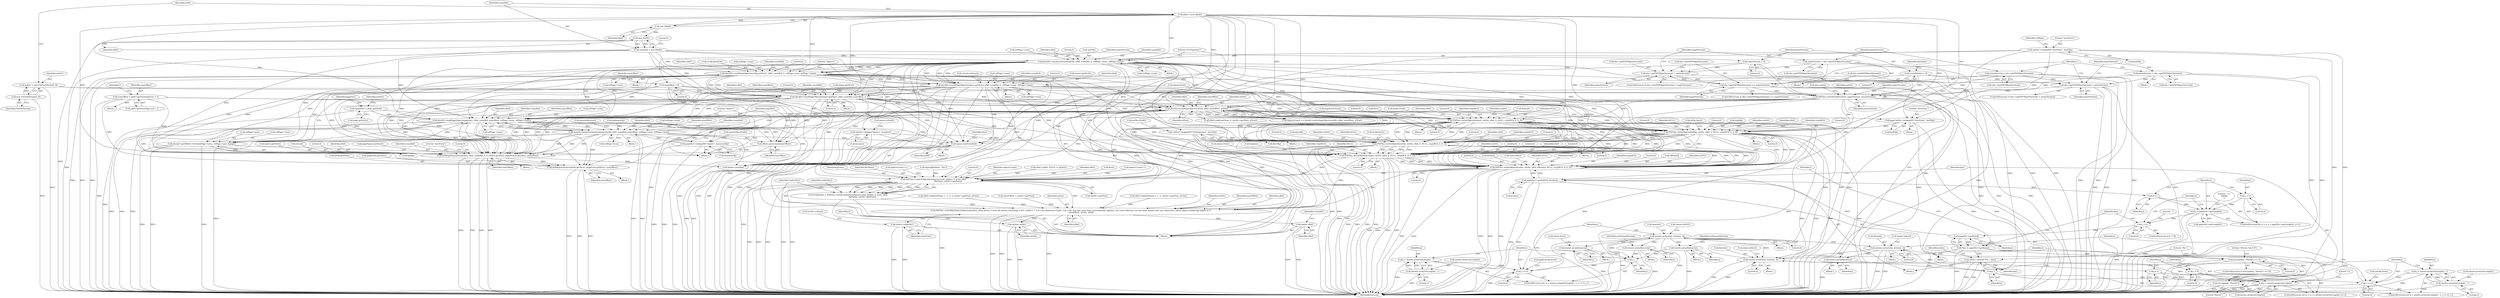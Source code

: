 digraph "0_poppler_5c9b08a875b07853be6c44e43ff5f7f059df666a@API" {
"1001027" [label="(Call,PDFDoc::writeObject(&value, outStr, yRef, offsets[i], NULL, cryptRC4, 0, 0, 0))"];
"1001006" [label="(Call,pageDict->getValNF(j, &value))"];
"1001003" [label="(Call,pageDict->getKey(j))"];
"1000995" [label="(Call,j > 0)"];
"1000988" [label="(Call,j < pageDict->getLength())"];
"1000991" [label="(Call,j++)"];
"1000985" [label="(Call,j = 0)"];
"1001027" [label="(Call,PDFDoc::writeObject(&value, outStr, yRef, offsets[i], NULL, cryptRC4, 0, 0, 0))"];
"1000780" [label="(Call,docs[i]->writePageObjects(outStr, yRef, numOffset, gTrue))"];
"1000316" [label="(Call,PDFDoc::writeHeader(outStr, majorVersion, minorVersion))"];
"1000299" [label="(Call,outStr = new FileOutStream(f, 0))"];
"1000301" [label="(Call,new FileOutStream(f, 0))"];
"1000124" [label="(Call,majorVersion = 0)"];
"1000234" [label="(Call,majorVersion = doc->getPDFMajorVersion())"];
"1000242" [label="(Call,doc->getPDFMajorVersion() == majorVersion)"];
"1000230" [label="(Call,doc->getPDFMajorVersion() > majorVersion)"];
"1000237" [label="(Call,minorVersion = doc->getPDFMinorVersion())"];
"1000247" [label="(Call,doc->getPDFMinorVersion() > minorVersion)"];
"1000251" [label="(Call,minorVersion = doc->getPDFMinorVersion())"];
"1000128" [label="(Call,minorVersion = 0)"];
"1000675" [label="(Call,docs[i]->markPageObjects(pageDict, yRef, countRef, numOffset, refPage->num, refPage->num))"];
"1000649" [label="(Call,*pageDict = page.getDict())"];
"1000303" [label="(Call,yRef = new XRef())"];
"1000305" [label="(Call,new XRef())"];
"1000354" [label="(Call,docs[0]->markAcroForm(&afObj, yRef, countRef, 0, refPage->num, refPage->num))"];
"1000341" [label="(Call,catDict->lookupNF(\"AcroForm\", &afObj))"];
"1000307" [label="(Call,countRef = new XRef())"];
"1000309" [label="(Call,new XRef())"];
"1000376" [label="(Call,docs[0]->markPageObjects(ocObj.getDict(), yRef, countRef, 0, refPage->num, refPage->num))"];
"1000695" [label="(Call,docs[i]->markAnnotations(&annotsObj, yRef, countRef, numOffset, refPage->num, refPage->num))"];
"1000687" [label="(Call,pageDict->lookupNF(\"Annots\", &annotsObj))"];
"1000397" [label="(Call,docs[0]->markPageObjects(names.getDict(), yRef, countRef, 0, refPage->num, refPage->num))"];
"1000594" [label="(Call,docs[0]->markPageObjects(intent.getDict(), yRef, countRef, numOffset, 0, 0))"];
"1000110" [label="(Call,numOffset = 0)"];
"1000735" [label="(Call,doMergeNameDict(docs[i], yRef, countRef, 0, 0, names.getDict(), pageNames.getDict(), numOffset))"];
"1000733" [label="(Call,names.initDict(yRef))"];
"1000785" [label="(Call,numOffset = yRef->getNumObjects() + 1)"];
"1000673" [label="(Call,offsets.push_back(numOffset))"];
"1000639" [label="(Call,docs[i]->getXRef()->fetch(refPage->num, refPage->gen, &page))"];
"1000771" [label="(Call,doMergeFormDict(afObj.getDict(), pageForm.getDict(), numOffset))"];
"1000857" [label="(Call,PDFDoc::writeObject(&afObj, outStr, yRef, 0, NULL, cryptRC4, 0, 0, 0))"];
"1000763" [label="(Call,pageCatDict->lookupNF(\"AcroForm\", &afObj))"];
"1000836" [label="(Call,PDFDoc::writeObject(&intent, outStr, yRef, 0, NULL, cryptRC4, 0, 0, 0))"];
"1000828" [label="(Call,intents.arrayGet(j, &intent, 0))"];
"1000821" [label="(Call,j < intents.arrayGetLength())"];
"1000818" [label="(Call,j = 0)"];
"1000824" [label="(Call,j++)"];
"1000586" [label="(Call,intents.arrayGet(j, &intent, 0))"];
"1000579" [label="(Call,j >= 0)"];
"1000574" [label="(Call,j = intents.arrayGetLength() - 1)"];
"1000576" [label="(Call,intents.arrayGetLength() - 1)"];
"1000582" [label="(Call,j--)"];
"1000603" [label="(Call,intents.arrayRemove(j))"];
"1000460" [label="(Call,intents.arrayGet(j, &intent, 0))"];
"1000453" [label="(Call,j >= 0)"];
"1000456" [label="(Call,j--)"];
"1000542" [label="(Call,intents.arrayRemove(j))"];
"1000531" [label="(Call,intents.arrayRemove(j))"];
"1000552" [label="(Call,intents.arrayRemove(j))"];
"1000448" [label="(Call,j = intents.arrayGetLength() - 1)"];
"1000450" [label="(Call,intents.arrayGetLength() - 1)"];
"1000877" [label="(Call,PDFDoc::writeObject(&ocObj, outStr, yRef, 0, NULL, cryptRC4, 0, 0, 0))"];
"1000366" [label="(Call,catDict->lookupNF(\"OCProperties\", &ocObj))"];
"1000897" [label="(Call,PDFDoc::writeObject(&names, outStr, yRef, 0, NULL, cryptRC4, 0, 0, 0))"];
"1000387" [label="(Call,catDict->lookup(\"Names\", &names))"];
"1001001" [label="(Call,*key = pageDict->getKey(j))"];
"1001011" [label="(Call,strcmp(key, \"Parent\") == 0)"];
"1001012" [label="(Call,strcmp(key, \"Parent\"))"];
"1001024" [label="(Call,outStr->printf(\"/%s \", key))"];
"1001063" [label="(Call,PDFDoc::createTrailerDict(objectsCount, gFalse, 0, &ref, yRef,\n                                                fileName, outStr->getPos()))"];
"1001061" [label="(Call,*trailerDict = PDFDoc::createTrailerDict(objectsCount, gFalse, 0, &ref, yRef,\n                                                fileName, outStr->getPos()))"];
"1001072" [label="(Call,PDFDoc::writeXRefTableTrailer(trailerDict, yRef, gTrue, // write all entries according to ISO 32000-1, 7.5.4 Cross-Reference Table: \"For a file that has never been incrementally updated, the cross-reference section shall contain only one subsection, whose object numbering begins at 0.\"\n                                uxrefOffset, outStr, yRef))"];
"1001079" [label="(Call,delete trailerDict)"];
"1001082" [label="(Call,delete outStr)"];
"1001086" [label="(Call,delete yRef)"];
"1000249" [label="(Identifier,minorVersion)"];
"1000360" [label="(Call,refPage->num)"];
"1000460" [label="(Call,intents.arrayGet(j, &intent, 0))"];
"1000743" [label="(Call,names.getDict())"];
"1000598" [label="(Identifier,numOffset)"];
"1000861" [label="(Identifier,yRef)"];
"1001026" [label="(Identifier,key)"];
"1000994" [label="(ControlStructure,if (j > 0))"];
"1001066" [label="(Literal,0)"];
"1000410" [label="(Call,intents.isArray())"];
"1000736" [label="(Call,docs[i])"];
"1000343" [label="(Call,&afObj)"];
"1000581" [label="(Literal,0)"];
"1001064" [label="(Identifier,objectsCount)"];
"1000989" [label="(Identifier,j)"];
"1000453" [label="(Call,j >= 0)"];
"1000741" [label="(Literal,0)"];
"1001003" [label="(Call,pageDict->getKey(j))"];
"1000130" [label="(Literal,0)"];
"1001089" [label="(Identifier,countRef)"];
"1000326" [label="(Call,docs.size())"];
"1000864" [label="(Identifier,cryptRC4)"];
"1001018" [label="(Literal,\"/Parent %d 0 R\")"];
"1001080" [label="(Identifier,trailerDict)"];
"1000780" [label="(Call,docs[i]->writePageObjects(outStr, yRef, numOffset, gTrue))"];
"1000844" [label="(Literal,0)"];
"1000828" [label="(Call,intents.arrayGet(j, &intent, 0))"];
"1000675" [label="(Call,docs[i]->markPageObjects(pageDict, yRef, countRef, numOffset, refPage->num, refPage->num))"];
"1000312" [label="(Literal,0)"];
"1000778" [label="(Call,objectsCount += docs[i]->writePageObjects(outStr, yRef, numOffset, gTrue))"];
"1000639" [label="(Call,docs[i]->getXRef()->fetch(refPage->num, refPage->gen, &page))"];
"1001038" [label="(Literal,0)"];
"1000252" [label="(Identifier,minorVersion)"];
"1000677" [label="(Identifier,yRef)"];
"1000877" [label="(Call,PDFDoc::writeObject(&ocObj, outStr, yRef, 0, NULL, cryptRC4, 0, 0, 0))"];
"1000377" [label="(Call,ocObj.getDict())"];
"1000887" [label="(Literal,0)"];
"1001063" [label="(Call,PDFDoc::createTrailerDict(objectsCount, gFalse, 0, &ref, yRef,\n                                                fileName, outStr->getPos()))"];
"1000908" [label="(Call,names.free())"];
"1000241" [label="(ControlStructure,if (doc->getPDFMajorVersion() == majorVersion))"];
"1000564" [label="(Call,pagecatObj.free())"];
"1000822" [label="(Identifier,j)"];
"1001082" [label="(Call,delete outStr)"];
"1000543" [label="(Identifier,j)"];
"1000342" [label="(Literal,\"AcroForm\")"];
"1000319" [label="(Identifier,minorVersion)"];
"1000124" [label="(Call,majorVersion = 0)"];
"1000381" [label="(Call,refPage->num)"];
"1000357" [label="(Identifier,yRef)"];
"1000618" [label="(Block,)"];
"1000857" [label="(Call,PDFDoc::writeObject(&afObj, outStr, yRef, 0, NULL, cryptRC4, 0, 0, 0))"];
"1000128" [label="(Call,minorVersion = 0)"];
"1000452" [label="(Literal,1)"];
"1000913" [label="(Call,yRef->add(rootNum + 1, 0, outStr->getPos(), gTrue))"];
"1000847" [label="(Call,intent.free())"];
"1001011" [label="(Call,strcmp(key, \"Parent\") == 0)"];
"1000534" [label="(Identifier,errSyntaxWarning)"];
"1001029" [label="(Identifier,value)"];
"1000733" [label="(Call,names.initDict(yRef))"];
"1000317" [label="(Identifier,outStr)"];
"1000643" [label="(Call,refPage->gen)"];
"1000987" [label="(Literal,0)"];
"1001028" [label="(Call,&value)"];
"1000823" [label="(Call,intents.arrayGetLength())"];
"1000883" [label="(Identifier,NULL)"];
"1000243" [label="(Call,doc->getPDFMajorVersion())"];
"1001120" [label="(MethodReturn,int)"];
"1000125" [label="(Identifier,majorVersion)"];
"1000600" [label="(Literal,0)"];
"1000396" [label="(Block,)"];
"1000836" [label="(Call,PDFDoc::writeObject(&intent, outStr, yRef, 0, NULL, cryptRC4, 0, 0, 0))"];
"1000375" [label="(Block,)"];
"1000307" [label="(Call,countRef = new XRef())"];
"1000774" [label="(Identifier,numOffset)"];
"1001040" [label="(Call,value.free())"];
"1000678" [label="(Identifier,countRef)"];
"1000310" [label="(Identifier,XRef)"];
"1000448" [label="(Call,j = intents.arrayGetLength() - 1)"];
"1000582" [label="(Call,j--)"];
"1000888" [label="(Call,ocObj.free())"];
"1000676" [label="(Identifier,pageDict)"];
"1001088" [label="(Call,delete countRef)"];
"1000784" [label="(Identifier,gTrue)"];
"1000311" [label="(Call,yRef->add(0, 65535, 0, gFalse))"];
"1000898" [label="(Call,&names)"];
"1000577" [label="(Call,intents.arrayGetLength())"];
"1001039" [label="(Literal,0)"];
"1000727" [label="(Block,)"];
"1000991" [label="(Call,j++)"];
"1000673" [label="(Call,offsets.push_back(numOffset))"];
"1001085" [label="(Identifier,f)"];
"1001077" [label="(Identifier,outStr)"];
"1000599" [label="(Literal,0)"];
"1000782" [label="(Identifier,yRef)"];
"1000825" [label="(Identifier,j)"];
"1000882" [label="(Literal,0)"];
"1000458" [label="(Block,)"];
"1000734" [label="(Identifier,yRef)"];
"1000739" [label="(Identifier,yRef)"];
"1000654" [label="(Identifier,resDict)"];
"1000554" [label="(Call,intent.free())"];
"1001069" [label="(Identifier,yRef)"];
"1001078" [label="(Identifier,yRef)"];
"1000455" [label="(Literal,0)"];
"1000832" [label="(Literal,0)"];
"1000579" [label="(Call,j >= 0)"];
"1001086" [label="(Call,delete yRef)"];
"1000826" [label="(Block,)"];
"1001042" [label="(Literal,\" >>\nendobj\n\")"];
"1000580" [label="(Identifier,j)"];
"1000359" [label="(Literal,0)"];
"1000795" [label="(Call,yRef->add(rootNum, 0, outStr->getPos(), gTrue))"];
"1000904" [label="(Identifier,cryptRC4)"];
"1000402" [label="(Call,refPage->num)"];
"1000363" [label="(Call,refPage->num)"];
"1000874" [label="(Block,)"];
"1000461" [label="(Identifier,j)"];
"1000584" [label="(Block,)"];
"1000532" [label="(Identifier,j)"];
"1000302" [label="(Identifier,FileOutStream)"];
"1000232" [label="(Identifier,majorVersion)"];
"1000999" [label="(Literal,\" \")"];
"1001083" [label="(Identifier,outStr)"];
"1000354" [label="(Call,docs[0]->markAcroForm(&afObj, yRef, countRef, 0, refPage->num, refPage->num))"];
"1001079" [label="(Call,delete trailerDict)"];
"1000763" [label="(Call,pageCatDict->lookupNF(\"AcroForm\", &afObj))"];
"1000247" [label="(Call,doc->getPDFMinorVersion() > minorVersion)"];
"1000881" [label="(Identifier,yRef)"];
"1000737" [label="(Identifier,docs)"];
"1000997" [label="(Literal,0)"];
"1001087" [label="(Identifier,yRef)"];
"1000862" [label="(Literal,0)"];
"1001012" [label="(Call,strcmp(key, \"Parent\"))"];
"1000903" [label="(Identifier,NULL)"];
"1000606" [label="(Call,catObj.free())"];
"1000765" [label="(Call,&afObj)"];
"1000552" [label="(Call,intents.arrayRemove(j))"];
"1000707" [label="(Call,annotsObj.free())"];
"1000397" [label="(Call,docs[0]->markPageObjects(names.getDict(), yRef, countRef, 0, refPage->num, refPage->num))"];
"1000695" [label="(Call,docs[i]->markAnnotations(&annotsObj, yRef, countRef, numOffset, refPage->num, refPage->num))"];
"1000239" [label="(Call,doc->getPDFMinorVersion())"];
"1000129" [label="(Identifier,minorVersion)"];
"1000300" [label="(Identifier,outStr)"];
"1000586" [label="(Call,intents.arrayGet(j, &intent, 0))"];
"1000783" [label="(Identifier,numOffset)"];
"1000233" [label="(Block,)"];
"1001073" [label="(Identifier,trailerDict)"];
"1000787" [label="(Call,yRef->getNumObjects() + 1)"];
"1000304" [label="(Identifier,yRef)"];
"1000248" [label="(Call,doc->getPDFMinorVersion())"];
"1000250" [label="(Block,)"];
"1000553" [label="(Identifier,j)"];
"1001035" [label="(Identifier,NULL)"];
"1000649" [label="(Call,*pageDict = page.getDict())"];
"1000126" [label="(Literal,0)"];
"1000587" [label="(Identifier,j)"];
"1001076" [label="(Identifier,uxrefOffset)"];
"1001067" [label="(Call,&ref)"];
"1000454" [label="(Identifier,j)"];
"1000866" [label="(Literal,0)"];
"1000328" [label="(Block,)"];
"1001027" [label="(Call,PDFDoc::writeObject(&value, outStr, yRef, offsets[i], NULL, cryptRC4, 0, 0, 0))"];
"1000829" [label="(Identifier,j)"];
"1000545" [label="(Identifier,errSyntaxWarning)"];
"1000696" [label="(Call,&annotsObj)"];
"1000583" [label="(Identifier,j)"];
"1000578" [label="(Literal,1)"];
"1000863" [label="(Identifier,NULL)"];
"1000785" [label="(Call,numOffset = yRef->getNumObjects() + 1)"];
"1000679" [label="(Identifier,numOffset)"];
"1000309" [label="(Call,new XRef())"];
"1000868" [label="(Call,afObj.free())"];
"1000242" [label="(Call,doc->getPDFMajorVersion() == majorVersion)"];
"1000617" [label="(Identifier,i)"];
"1000604" [label="(Identifier,j)"];
"1000884" [label="(Identifier,cryptRC4)"];
"1000984" [label="(ControlStructure,for (j = 0; j < pageDict->getLength(); j++))"];
"1000318" [label="(Identifier,majorVersion)"];
"1000594" [label="(Call,docs[0]->markPageObjects(intent.getDict(), yRef, countRef, numOffset, 0, 0))"];
"1000456" [label="(Call,j--)"];
"1000821" [label="(Call,j < intents.arrayGetLength())"];
"1000835" [label="(Block,)"];
"1000373" [label="(Call,ocObj.isNull())"];
"1001074" [label="(Identifier,yRef)"];
"1000694" [label="(Block,)"];
"1000112" [label="(Literal,0)"];
"1000341" [label="(Call,catDict->lookupNF(\"AcroForm\", &afObj))"];
"1000574" [label="(Call,j = intents.arrayGetLength() - 1)"];
"1000820" [label="(Literal,0)"];
"1000251" [label="(Call,minorVersion = doc->getPDFMinorVersion())"];
"1000133" [label="(Identifier,fileName)"];
"1000986" [label="(Identifier,j)"];
"1000602" [label="(Block,)"];
"1001014" [label="(Literal,\"Parent\")"];
"1000462" [label="(Call,&intent)"];
"1000773" [label="(Call,pageForm.getDict())"];
"1000830" [label="(Call,&intent)"];
"1001072" [label="(Call,PDFDoc::writeXRefTableTrailer(trailerDict, yRef, gTrue, // write all entries according to ISO 32000-1, 7.5.4 Cross-Reference Table: \"For a file that has never been incrementally updated, the cross-reference section shall contain only one subsection, whose object numbering begins at 0.\"\n                                uxrefOffset, outStr, yRef))"];
"1000680" [label="(Call,refPage->num)"];
"1000355" [label="(Call,&afObj)"];
"1000592" [label="(Call,intent.isDict())"];
"1000597" [label="(Identifier,countRef)"];
"1000840" [label="(Identifier,yRef)"];
"1000775" [label="(Call,pageForm.free())"];
"1000451" [label="(Call,intents.arrayGetLength())"];
"1001043" [label="(Call,objectsCount++)"];
"1000457" [label="(Identifier,j)"];
"1000894" [label="(Block,)"];
"1001065" [label="(Identifier,gFalse)"];
"1001081" [label="(Call,outStr->close())"];
"1000865" [label="(Literal,0)"];
"1000110" [label="(Call,numOffset = 0)"];
"1000992" [label="(Identifier,j)"];
"1000316" [label="(Call,PDFDoc::writeHeader(outStr, majorVersion, minorVersion))"];
"1001070" [label="(Identifier,fileName)"];
"1000573" [label="(ControlStructure,for (j = intents.arrayGetLength() - 1; j >= 0; j--))"];
"1000575" [label="(Identifier,j)"];
"1000235" [label="(Identifier,majorVersion)"];
"1000542" [label="(Call,intents.arrayRemove(j))"];
"1000236" [label="(Call,doc->getPDFMajorVersion())"];
"1000400" [label="(Identifier,countRef)"];
"1001007" [label="(Identifier,j)"];
"1000303" [label="(Call,yRef = new XRef())"];
"1000817" [label="(ControlStructure,for (j = 0; j < intents.arrayGetLength(); j++))"];
"1000907" [label="(Literal,0)"];
"1000858" [label="(Call,&afObj)"];
"1000841" [label="(Literal,0)"];
"1000531" [label="(Call,intents.arrayRemove(j))"];
"1000897" [label="(Call,PDFDoc::writeObject(&names, outStr, yRef, 0, NULL, cryptRC4, 0, 0, 0))"];
"1000985" [label="(Call,j = 0)"];
"1000818" [label="(Call,j = 0)"];
"1000843" [label="(Identifier,cryptRC4)"];
"1000770" [label="(Block,)"];
"1000885" [label="(Literal,0)"];
"1000466" [label="(Call,intent.isDict())"];
"1000238" [label="(Identifier,minorVersion)"];
"1000605" [label="(Call,intent.free())"];
"1000744" [label="(Call,pageNames.getDict())"];
"1000366" [label="(Call,catDict->lookupNF(\"OCProperties\", &ocObj))"];
"1000948" [label="(Call,objectsCount++)"];
"1000687" [label="(Call,pageDict->lookupNF(\"Annots\", &annotsObj))"];
"1000988" [label="(Call,j < pageDict->getLength())"];
"1001013" [label="(Identifier,key)"];
"1001061" [label="(Call,*trailerDict = PDFDoc::createTrailerDict(objectsCount, gFalse, 0, &ref, yRef,\n                                                fileName, outStr->getPos()))"];
"1000698" [label="(Identifier,yRef)"];
"1001071" [label="(Call,outStr->getPos())"];
"1000995" [label="(Call,j > 0)"];
"1001031" [label="(Identifier,yRef)"];
"1000244" [label="(Identifier,majorVersion)"];
"1000771" [label="(Call,doMergeFormDict(afObj.getDict(), pageForm.getDict(), numOffset))"];
"1000996" [label="(Identifier,j)"];
"1000781" [label="(Identifier,outStr)"];
"1000299" [label="(Call,outStr = new FileOutStream(f, 0))"];
"1000962" [label="(Call,yRef->add(rootNum + i + 2, 0, outStr->getPos(), gTrue))"];
"1000849" [label="(Literal,\"]\")"];
"1000401" [label="(Literal,0)"];
"1000674" [label="(Identifier,numOffset)"];
"1000384" [label="(Call,refPage->num)"];
"1000405" [label="(Call,refPage->num)"];
"1000449" [label="(Identifier,j)"];
"1000886" [label="(Literal,0)"];
"1000834" [label="(Call,intent.isDict())"];
"1000367" [label="(Literal,\"OCProperties\")"];
"1001046" [label="(Call,uxrefOffset = outStr->getPos())"];
"1000464" [label="(Literal,0)"];
"1001004" [label="(Identifier,j)"];
"1001008" [label="(Call,&value)"];
"1000104" [label="(Block,)"];
"1000541" [label="(Block,)"];
"1000379" [label="(Identifier,countRef)"];
"1000576" [label="(Call,intents.arrayGetLength() - 1)"];
"1000376" [label="(Call,docs[0]->markPageObjects(ocObj.getDict(), yRef, countRef, 0, refPage->num, refPage->num))"];
"1000786" [label="(Identifier,numOffset)"];
"1001006" [label="(Call,pageDict->getValNF(j, &value))"];
"1000689" [label="(Call,&annotsObj)"];
"1000839" [label="(Identifier,outStr)"];
"1000640" [label="(Call,refPage->num)"];
"1000234" [label="(Call,majorVersion = doc->getPDFMajorVersion())"];
"1001075" [label="(Identifier,gTrue)"];
"1001010" [label="(ControlStructure,if (strcmp(key, \"Parent\") == 0))"];
"1000764" [label="(Literal,\"AcroForm\")"];
"1000860" [label="(Identifier,outStr)"];
"1000595" [label="(Call,intent.getDict())"];
"1000854" [label="(Block,)"];
"1000990" [label="(Call,pageDict->getLength())"];
"1000900" [label="(Identifier,outStr)"];
"1000651" [label="(Call,page.getDict())"];
"1000447" [label="(ControlStructure,for (j = intents.arrayGetLength() - 1; j >= 0; j--))"];
"1001025" [label="(Literal,\"/%s \")"];
"1000628" [label="(Block,)"];
"1000819" [label="(Identifier,j)"];
"1000704" [label="(Call,refPage->num)"];
"1000701" [label="(Call,refPage->num)"];
"1000867" [label="(Literal,0)"];
"1000551" [label="(Block,)"];
"1000596" [label="(Identifier,yRef)"];
"1000347" [label="(Identifier,refPage)"];
"1000286" [label="(Call,fopen(fileName, \"wb\"))"];
"1000837" [label="(Call,&intent)"];
"1001062" [label="(Identifier,trailerDict)"];
"1000398" [label="(Call,names.getDict())"];
"1000683" [label="(Call,refPage->num)"];
"1000237" [label="(Call,minorVersion = doc->getPDFMinorVersion())"];
"1000693" [label="(Call,annotsObj.isNull())"];
"1000745" [label="(Identifier,numOffset)"];
"1000305" [label="(Call,new XRef())"];
"1000646" [label="(Call,&page)"];
"1000388" [label="(Literal,\"Names\")"];
"1000230" [label="(Call,doc->getPDFMajorVersion() > majorVersion)"];
"1000253" [label="(Call,doc->getPDFMinorVersion())"];
"1000906" [label="(Literal,0)"];
"1000394" [label="(Call,names.isNull())"];
"1001002" [label="(Identifier,key)"];
"1000229" [label="(ControlStructure,if (doc->getPDFMajorVersion() > majorVersion))"];
"1000700" [label="(Identifier,numOffset)"];
"1000878" [label="(Call,&ocObj)"];
"1000387" [label="(Call,catDict->lookup(\"Names\", &names))"];
"1000450" [label="(Call,intents.arrayGetLength() - 1)"];
"1001023" [label="(Block,)"];
"1000368" [label="(Call,&ocObj)"];
"1000905" [label="(Literal,0)"];
"1000590" [label="(Literal,0)"];
"1000731" [label="(Block,)"];
"1000530" [label="(Block,)"];
"1001036" [label="(Identifier,cryptRC4)"];
"1000650" [label="(Identifier,pageDict)"];
"1000209" [label="(Identifier,i)"];
"1000588" [label="(Call,&intent)"];
"1000842" [label="(Identifier,NULL)"];
"1001037" [label="(Literal,0)"];
"1000603" [label="(Call,intents.arrayRemove(j))"];
"1001001" [label="(Call,*key = pageDict->getKey(j))"];
"1000901" [label="(Identifier,yRef)"];
"1000735" [label="(Call,doMergeNameDict(docs[i], yRef, countRef, 0, 0, names.getDict(), pageNames.getDict(), numOffset))"];
"1000845" [label="(Literal,0)"];
"1000399" [label="(Identifier,yRef)"];
"1000902" [label="(Literal,0)"];
"1000111" [label="(Identifier,numOffset)"];
"1000772" [label="(Call,afObj.getDict())"];
"1000740" [label="(Identifier,countRef)"];
"1000308" [label="(Identifier,countRef)"];
"1000358" [label="(Identifier,countRef)"];
"1001032" [label="(Call,offsets[i])"];
"1000246" [label="(ControlStructure,if (doc->getPDFMinorVersion() > minorVersion))"];
"1000824" [label="(Call,j++)"];
"1001030" [label="(Identifier,outStr)"];
"1000699" [label="(Identifier,countRef)"];
"1000389" [label="(Call,&names)"];
"1000762" [label="(Block,)"];
"1001024" [label="(Call,outStr->printf(\"/%s \", key))"];
"1000747" [label="(Literal,\"AcroForm\")"];
"1000353" [label="(Block,)"];
"1000380" [label="(Literal,0)"];
"1000846" [label="(Literal,0)"];
"1000880" [label="(Identifier,outStr)"];
"1000306" [label="(Identifier,XRef)"];
"1000742" [label="(Literal,0)"];
"1001015" [label="(Literal,0)"];
"1000378" [label="(Identifier,yRef)"];
"1000688" [label="(Literal,\"Annots\")"];
"1000301" [label="(Call,new FileOutStream(f, 0))"];
"1000231" [label="(Call,doc->getPDFMajorVersion())"];
"1000993" [label="(Block,)"];
"1000593" [label="(Block,)"];
"1001027" -> "1001023"  [label="AST: "];
"1001027" -> "1001039"  [label="CFG: "];
"1001028" -> "1001027"  [label="AST: "];
"1001030" -> "1001027"  [label="AST: "];
"1001031" -> "1001027"  [label="AST: "];
"1001032" -> "1001027"  [label="AST: "];
"1001035" -> "1001027"  [label="AST: "];
"1001036" -> "1001027"  [label="AST: "];
"1001037" -> "1001027"  [label="AST: "];
"1001038" -> "1001027"  [label="AST: "];
"1001039" -> "1001027"  [label="AST: "];
"1001040" -> "1001027"  [label="CFG: "];
"1001027" -> "1001120"  [label="DDG: "];
"1001027" -> "1001120"  [label="DDG: "];
"1001027" -> "1001120"  [label="DDG: "];
"1001027" -> "1001120"  [label="DDG: "];
"1001027" -> "1001120"  [label="DDG: "];
"1001027" -> "1001006"  [label="DDG: "];
"1001006" -> "1001027"  [label="DDG: "];
"1000780" -> "1001027"  [label="DDG: "];
"1000780" -> "1001027"  [label="DDG: "];
"1000857" -> "1001027"  [label="DDG: "];
"1000857" -> "1001027"  [label="DDG: "];
"1000857" -> "1001027"  [label="DDG: "];
"1000857" -> "1001027"  [label="DDG: "];
"1000836" -> "1001027"  [label="DDG: "];
"1000836" -> "1001027"  [label="DDG: "];
"1000836" -> "1001027"  [label="DDG: "];
"1000836" -> "1001027"  [label="DDG: "];
"1000877" -> "1001027"  [label="DDG: "];
"1000877" -> "1001027"  [label="DDG: "];
"1000877" -> "1001027"  [label="DDG: "];
"1000877" -> "1001027"  [label="DDG: "];
"1000316" -> "1001027"  [label="DDG: "];
"1000897" -> "1001027"  [label="DDG: "];
"1000897" -> "1001027"  [label="DDG: "];
"1000897" -> "1001027"  [label="DDG: "];
"1000897" -> "1001027"  [label="DDG: "];
"1000303" -> "1001027"  [label="DDG: "];
"1000354" -> "1001027"  [label="DDG: "];
"1000376" -> "1001027"  [label="DDG: "];
"1000594" -> "1001027"  [label="DDG: "];
"1000397" -> "1001027"  [label="DDG: "];
"1001027" -> "1001063"  [label="DDG: "];
"1001027" -> "1001072"  [label="DDG: "];
"1001006" -> "1000993"  [label="AST: "];
"1001006" -> "1001008"  [label="CFG: "];
"1001007" -> "1001006"  [label="AST: "];
"1001008" -> "1001006"  [label="AST: "];
"1001013" -> "1001006"  [label="CFG: "];
"1001006" -> "1001120"  [label="DDG: "];
"1001006" -> "1001120"  [label="DDG: "];
"1001006" -> "1000991"  [label="DDG: "];
"1001003" -> "1001006"  [label="DDG: "];
"1001003" -> "1001001"  [label="AST: "];
"1001003" -> "1001004"  [label="CFG: "];
"1001004" -> "1001003"  [label="AST: "];
"1001001" -> "1001003"  [label="CFG: "];
"1001003" -> "1001001"  [label="DDG: "];
"1000995" -> "1001003"  [label="DDG: "];
"1000995" -> "1000994"  [label="AST: "];
"1000995" -> "1000997"  [label="CFG: "];
"1000996" -> "1000995"  [label="AST: "];
"1000997" -> "1000995"  [label="AST: "];
"1000999" -> "1000995"  [label="CFG: "];
"1001002" -> "1000995"  [label="CFG: "];
"1000995" -> "1001120"  [label="DDG: "];
"1000988" -> "1000995"  [label="DDG: "];
"1000988" -> "1000984"  [label="AST: "];
"1000988" -> "1000990"  [label="CFG: "];
"1000989" -> "1000988"  [label="AST: "];
"1000990" -> "1000988"  [label="AST: "];
"1000996" -> "1000988"  [label="CFG: "];
"1001042" -> "1000988"  [label="CFG: "];
"1000988" -> "1001120"  [label="DDG: "];
"1000988" -> "1001120"  [label="DDG: "];
"1000991" -> "1000988"  [label="DDG: "];
"1000985" -> "1000988"  [label="DDG: "];
"1000991" -> "1000984"  [label="AST: "];
"1000991" -> "1000992"  [label="CFG: "];
"1000992" -> "1000991"  [label="AST: "];
"1000989" -> "1000991"  [label="CFG: "];
"1000985" -> "1000984"  [label="AST: "];
"1000985" -> "1000987"  [label="CFG: "];
"1000986" -> "1000985"  [label="AST: "];
"1000987" -> "1000985"  [label="AST: "];
"1000989" -> "1000985"  [label="CFG: "];
"1000780" -> "1000778"  [label="AST: "];
"1000780" -> "1000784"  [label="CFG: "];
"1000781" -> "1000780"  [label="AST: "];
"1000782" -> "1000780"  [label="AST: "];
"1000783" -> "1000780"  [label="AST: "];
"1000784" -> "1000780"  [label="AST: "];
"1000778" -> "1000780"  [label="CFG: "];
"1000780" -> "1000675"  [label="DDG: "];
"1000780" -> "1000733"  [label="DDG: "];
"1000780" -> "1000735"  [label="DDG: "];
"1000780" -> "1000778"  [label="DDG: "];
"1000780" -> "1000778"  [label="DDG: "];
"1000780" -> "1000778"  [label="DDG: "];
"1000780" -> "1000778"  [label="DDG: "];
"1000316" -> "1000780"  [label="DDG: "];
"1000675" -> "1000780"  [label="DDG: "];
"1000675" -> "1000780"  [label="DDG: "];
"1000303" -> "1000780"  [label="DDG: "];
"1000354" -> "1000780"  [label="DDG: "];
"1000735" -> "1000780"  [label="DDG: "];
"1000735" -> "1000780"  [label="DDG: "];
"1000376" -> "1000780"  [label="DDG: "];
"1000695" -> "1000780"  [label="DDG: "];
"1000695" -> "1000780"  [label="DDG: "];
"1000397" -> "1000780"  [label="DDG: "];
"1000594" -> "1000780"  [label="DDG: "];
"1000594" -> "1000780"  [label="DDG: "];
"1000785" -> "1000780"  [label="DDG: "];
"1000771" -> "1000780"  [label="DDG: "];
"1000110" -> "1000780"  [label="DDG: "];
"1000780" -> "1000795"  [label="DDG: "];
"1000780" -> "1000836"  [label="DDG: "];
"1000780" -> "1000836"  [label="DDG: "];
"1000780" -> "1000857"  [label="DDG: "];
"1000780" -> "1000857"  [label="DDG: "];
"1000780" -> "1000877"  [label="DDG: "];
"1000780" -> "1000877"  [label="DDG: "];
"1000780" -> "1000897"  [label="DDG: "];
"1000780" -> "1000897"  [label="DDG: "];
"1000780" -> "1001063"  [label="DDG: "];
"1000780" -> "1001072"  [label="DDG: "];
"1000316" -> "1000104"  [label="AST: "];
"1000316" -> "1000319"  [label="CFG: "];
"1000317" -> "1000316"  [label="AST: "];
"1000318" -> "1000316"  [label="AST: "];
"1000319" -> "1000316"  [label="AST: "];
"1000326" -> "1000316"  [label="CFG: "];
"1000316" -> "1001120"  [label="DDG: "];
"1000316" -> "1001120"  [label="DDG: "];
"1000316" -> "1001120"  [label="DDG: "];
"1000299" -> "1000316"  [label="DDG: "];
"1000124" -> "1000316"  [label="DDG: "];
"1000234" -> "1000316"  [label="DDG: "];
"1000242" -> "1000316"  [label="DDG: "];
"1000237" -> "1000316"  [label="DDG: "];
"1000247" -> "1000316"  [label="DDG: "];
"1000251" -> "1000316"  [label="DDG: "];
"1000128" -> "1000316"  [label="DDG: "];
"1000316" -> "1000836"  [label="DDG: "];
"1000316" -> "1000857"  [label="DDG: "];
"1000316" -> "1000877"  [label="DDG: "];
"1000316" -> "1000897"  [label="DDG: "];
"1000316" -> "1001072"  [label="DDG: "];
"1000299" -> "1000104"  [label="AST: "];
"1000299" -> "1000301"  [label="CFG: "];
"1000300" -> "1000299"  [label="AST: "];
"1000301" -> "1000299"  [label="AST: "];
"1000304" -> "1000299"  [label="CFG: "];
"1000299" -> "1001120"  [label="DDG: "];
"1000301" -> "1000299"  [label="DDG: "];
"1000301" -> "1000302"  [label="CFG: "];
"1000302" -> "1000301"  [label="AST: "];
"1000301" -> "1001120"  [label="DDG: "];
"1000124" -> "1000104"  [label="AST: "];
"1000124" -> "1000126"  [label="CFG: "];
"1000125" -> "1000124"  [label="AST: "];
"1000126" -> "1000124"  [label="AST: "];
"1000129" -> "1000124"  [label="CFG: "];
"1000124" -> "1001120"  [label="DDG: "];
"1000124" -> "1000230"  [label="DDG: "];
"1000234" -> "1000233"  [label="AST: "];
"1000234" -> "1000236"  [label="CFG: "];
"1000235" -> "1000234"  [label="AST: "];
"1000236" -> "1000234"  [label="AST: "];
"1000238" -> "1000234"  [label="CFG: "];
"1000234" -> "1001120"  [label="DDG: "];
"1000234" -> "1001120"  [label="DDG: "];
"1000234" -> "1000230"  [label="DDG: "];
"1000242" -> "1000241"  [label="AST: "];
"1000242" -> "1000244"  [label="CFG: "];
"1000243" -> "1000242"  [label="AST: "];
"1000244" -> "1000242"  [label="AST: "];
"1000248" -> "1000242"  [label="CFG: "];
"1000209" -> "1000242"  [label="CFG: "];
"1000242" -> "1001120"  [label="DDG: "];
"1000242" -> "1001120"  [label="DDG: "];
"1000242" -> "1001120"  [label="DDG: "];
"1000242" -> "1000230"  [label="DDG: "];
"1000230" -> "1000242"  [label="DDG: "];
"1000230" -> "1000229"  [label="AST: "];
"1000230" -> "1000232"  [label="CFG: "];
"1000231" -> "1000230"  [label="AST: "];
"1000232" -> "1000230"  [label="AST: "];
"1000235" -> "1000230"  [label="CFG: "];
"1000243" -> "1000230"  [label="CFG: "];
"1000230" -> "1001120"  [label="DDG: "];
"1000237" -> "1000233"  [label="AST: "];
"1000237" -> "1000239"  [label="CFG: "];
"1000238" -> "1000237"  [label="AST: "];
"1000239" -> "1000237"  [label="AST: "];
"1000209" -> "1000237"  [label="CFG: "];
"1000237" -> "1001120"  [label="DDG: "];
"1000237" -> "1001120"  [label="DDG: "];
"1000237" -> "1000247"  [label="DDG: "];
"1000247" -> "1000246"  [label="AST: "];
"1000247" -> "1000249"  [label="CFG: "];
"1000248" -> "1000247"  [label="AST: "];
"1000249" -> "1000247"  [label="AST: "];
"1000252" -> "1000247"  [label="CFG: "];
"1000209" -> "1000247"  [label="CFG: "];
"1000247" -> "1001120"  [label="DDG: "];
"1000247" -> "1001120"  [label="DDG: "];
"1000247" -> "1001120"  [label="DDG: "];
"1000251" -> "1000247"  [label="DDG: "];
"1000128" -> "1000247"  [label="DDG: "];
"1000251" -> "1000250"  [label="AST: "];
"1000251" -> "1000253"  [label="CFG: "];
"1000252" -> "1000251"  [label="AST: "];
"1000253" -> "1000251"  [label="AST: "];
"1000209" -> "1000251"  [label="CFG: "];
"1000251" -> "1001120"  [label="DDG: "];
"1000251" -> "1001120"  [label="DDG: "];
"1000128" -> "1000104"  [label="AST: "];
"1000128" -> "1000130"  [label="CFG: "];
"1000129" -> "1000128"  [label="AST: "];
"1000130" -> "1000128"  [label="AST: "];
"1000133" -> "1000128"  [label="CFG: "];
"1000128" -> "1001120"  [label="DDG: "];
"1000675" -> "1000628"  [label="AST: "];
"1000675" -> "1000683"  [label="CFG: "];
"1000676" -> "1000675"  [label="AST: "];
"1000677" -> "1000675"  [label="AST: "];
"1000678" -> "1000675"  [label="AST: "];
"1000679" -> "1000675"  [label="AST: "];
"1000680" -> "1000675"  [label="AST: "];
"1000683" -> "1000675"  [label="AST: "];
"1000688" -> "1000675"  [label="CFG: "];
"1000675" -> "1001120"  [label="DDG: "];
"1000675" -> "1001120"  [label="DDG: "];
"1000675" -> "1001120"  [label="DDG: "];
"1000675" -> "1000639"  [label="DDG: "];
"1000675" -> "1000673"  [label="DDG: "];
"1000649" -> "1000675"  [label="DDG: "];
"1000303" -> "1000675"  [label="DDG: "];
"1000354" -> "1000675"  [label="DDG: "];
"1000354" -> "1000675"  [label="DDG: "];
"1000376" -> "1000675"  [label="DDG: "];
"1000376" -> "1000675"  [label="DDG: "];
"1000695" -> "1000675"  [label="DDG: "];
"1000695" -> "1000675"  [label="DDG: "];
"1000397" -> "1000675"  [label="DDG: "];
"1000397" -> "1000675"  [label="DDG: "];
"1000594" -> "1000675"  [label="DDG: "];
"1000594" -> "1000675"  [label="DDG: "];
"1000307" -> "1000675"  [label="DDG: "];
"1000735" -> "1000675"  [label="DDG: "];
"1000673" -> "1000675"  [label="DDG: "];
"1000639" -> "1000675"  [label="DDG: "];
"1000675" -> "1000695"  [label="DDG: "];
"1000675" -> "1000695"  [label="DDG: "];
"1000675" -> "1000695"  [label="DDG: "];
"1000675" -> "1000695"  [label="DDG: "];
"1000675" -> "1000733"  [label="DDG: "];
"1000675" -> "1000735"  [label="DDG: "];
"1000675" -> "1000735"  [label="DDG: "];
"1000675" -> "1000735"  [label="DDG: "];
"1000675" -> "1000771"  [label="DDG: "];
"1000675" -> "1001088"  [label="DDG: "];
"1000649" -> "1000628"  [label="AST: "];
"1000649" -> "1000651"  [label="CFG: "];
"1000650" -> "1000649"  [label="AST: "];
"1000651" -> "1000649"  [label="AST: "];
"1000654" -> "1000649"  [label="CFG: "];
"1000649" -> "1001120"  [label="DDG: "];
"1000303" -> "1000104"  [label="AST: "];
"1000303" -> "1000305"  [label="CFG: "];
"1000304" -> "1000303"  [label="AST: "];
"1000305" -> "1000303"  [label="AST: "];
"1000308" -> "1000303"  [label="CFG: "];
"1000305" -> "1000303"  [label="DDG: "];
"1000303" -> "1000354"  [label="DDG: "];
"1000303" -> "1000376"  [label="DDG: "];
"1000303" -> "1000397"  [label="DDG: "];
"1000303" -> "1000594"  [label="DDG: "];
"1000303" -> "1000733"  [label="DDG: "];
"1000303" -> "1000735"  [label="DDG: "];
"1000303" -> "1000836"  [label="DDG: "];
"1000303" -> "1000857"  [label="DDG: "];
"1000303" -> "1000877"  [label="DDG: "];
"1000303" -> "1000897"  [label="DDG: "];
"1000303" -> "1001063"  [label="DDG: "];
"1000305" -> "1000306"  [label="CFG: "];
"1000306" -> "1000305"  [label="AST: "];
"1000305" -> "1000309"  [label="DDG: "];
"1000354" -> "1000353"  [label="AST: "];
"1000354" -> "1000363"  [label="CFG: "];
"1000355" -> "1000354"  [label="AST: "];
"1000357" -> "1000354"  [label="AST: "];
"1000358" -> "1000354"  [label="AST: "];
"1000359" -> "1000354"  [label="AST: "];
"1000360" -> "1000354"  [label="AST: "];
"1000363" -> "1000354"  [label="AST: "];
"1000367" -> "1000354"  [label="CFG: "];
"1000354" -> "1001120"  [label="DDG: "];
"1000354" -> "1001120"  [label="DDG: "];
"1000354" -> "1001120"  [label="DDG: "];
"1000341" -> "1000354"  [label="DDG: "];
"1000307" -> "1000354"  [label="DDG: "];
"1000354" -> "1000376"  [label="DDG: "];
"1000354" -> "1000376"  [label="DDG: "];
"1000354" -> "1000376"  [label="DDG: "];
"1000354" -> "1000397"  [label="DDG: "];
"1000354" -> "1000397"  [label="DDG: "];
"1000354" -> "1000397"  [label="DDG: "];
"1000354" -> "1000594"  [label="DDG: "];
"1000354" -> "1000594"  [label="DDG: "];
"1000354" -> "1000639"  [label="DDG: "];
"1000354" -> "1000733"  [label="DDG: "];
"1000354" -> "1000735"  [label="DDG: "];
"1000354" -> "1000735"  [label="DDG: "];
"1000354" -> "1000763"  [label="DDG: "];
"1000354" -> "1000836"  [label="DDG: "];
"1000354" -> "1000857"  [label="DDG: "];
"1000354" -> "1000857"  [label="DDG: "];
"1000354" -> "1000877"  [label="DDG: "];
"1000354" -> "1000897"  [label="DDG: "];
"1000354" -> "1001063"  [label="DDG: "];
"1000354" -> "1001088"  [label="DDG: "];
"1000341" -> "1000328"  [label="AST: "];
"1000341" -> "1000343"  [label="CFG: "];
"1000342" -> "1000341"  [label="AST: "];
"1000343" -> "1000341"  [label="AST: "];
"1000347" -> "1000341"  [label="CFG: "];
"1000341" -> "1001120"  [label="DDG: "];
"1000341" -> "1001120"  [label="DDG: "];
"1000341" -> "1000763"  [label="DDG: "];
"1000341" -> "1000857"  [label="DDG: "];
"1000307" -> "1000104"  [label="AST: "];
"1000307" -> "1000309"  [label="CFG: "];
"1000308" -> "1000307"  [label="AST: "];
"1000309" -> "1000307"  [label="AST: "];
"1000312" -> "1000307"  [label="CFG: "];
"1000307" -> "1001120"  [label="DDG: "];
"1000309" -> "1000307"  [label="DDG: "];
"1000307" -> "1000376"  [label="DDG: "];
"1000307" -> "1000397"  [label="DDG: "];
"1000307" -> "1000594"  [label="DDG: "];
"1000307" -> "1000735"  [label="DDG: "];
"1000307" -> "1001088"  [label="DDG: "];
"1000309" -> "1000310"  [label="CFG: "];
"1000310" -> "1000309"  [label="AST: "];
"1000309" -> "1001120"  [label="DDG: "];
"1000376" -> "1000375"  [label="AST: "];
"1000376" -> "1000384"  [label="CFG: "];
"1000377" -> "1000376"  [label="AST: "];
"1000378" -> "1000376"  [label="AST: "];
"1000379" -> "1000376"  [label="AST: "];
"1000380" -> "1000376"  [label="AST: "];
"1000381" -> "1000376"  [label="AST: "];
"1000384" -> "1000376"  [label="AST: "];
"1000388" -> "1000376"  [label="CFG: "];
"1000376" -> "1001120"  [label="DDG: "];
"1000376" -> "1001120"  [label="DDG: "];
"1000376" -> "1001120"  [label="DDG: "];
"1000376" -> "1000397"  [label="DDG: "];
"1000376" -> "1000397"  [label="DDG: "];
"1000376" -> "1000397"  [label="DDG: "];
"1000376" -> "1000594"  [label="DDG: "];
"1000376" -> "1000594"  [label="DDG: "];
"1000376" -> "1000639"  [label="DDG: "];
"1000376" -> "1000733"  [label="DDG: "];
"1000376" -> "1000735"  [label="DDG: "];
"1000376" -> "1000735"  [label="DDG: "];
"1000376" -> "1000836"  [label="DDG: "];
"1000376" -> "1000857"  [label="DDG: "];
"1000376" -> "1000877"  [label="DDG: "];
"1000376" -> "1000897"  [label="DDG: "];
"1000376" -> "1001063"  [label="DDG: "];
"1000376" -> "1001088"  [label="DDG: "];
"1000695" -> "1000694"  [label="AST: "];
"1000695" -> "1000704"  [label="CFG: "];
"1000696" -> "1000695"  [label="AST: "];
"1000698" -> "1000695"  [label="AST: "];
"1000699" -> "1000695"  [label="AST: "];
"1000700" -> "1000695"  [label="AST: "];
"1000701" -> "1000695"  [label="AST: "];
"1000704" -> "1000695"  [label="AST: "];
"1000707" -> "1000695"  [label="CFG: "];
"1000695" -> "1001120"  [label="DDG: "];
"1000695" -> "1001120"  [label="DDG: "];
"1000695" -> "1001120"  [label="DDG: "];
"1000695" -> "1000639"  [label="DDG: "];
"1000695" -> "1000673"  [label="DDG: "];
"1000695" -> "1000687"  [label="DDG: "];
"1000687" -> "1000695"  [label="DDG: "];
"1000695" -> "1000733"  [label="DDG: "];
"1000695" -> "1000735"  [label="DDG: "];
"1000695" -> "1000735"  [label="DDG: "];
"1000695" -> "1000735"  [label="DDG: "];
"1000695" -> "1000771"  [label="DDG: "];
"1000695" -> "1001088"  [label="DDG: "];
"1000687" -> "1000628"  [label="AST: "];
"1000687" -> "1000689"  [label="CFG: "];
"1000688" -> "1000687"  [label="AST: "];
"1000689" -> "1000687"  [label="AST: "];
"1000693" -> "1000687"  [label="CFG: "];
"1000687" -> "1001120"  [label="DDG: "];
"1000687" -> "1001120"  [label="DDG: "];
"1000397" -> "1000396"  [label="AST: "];
"1000397" -> "1000405"  [label="CFG: "];
"1000398" -> "1000397"  [label="AST: "];
"1000399" -> "1000397"  [label="AST: "];
"1000400" -> "1000397"  [label="AST: "];
"1000401" -> "1000397"  [label="AST: "];
"1000402" -> "1000397"  [label="AST: "];
"1000405" -> "1000397"  [label="AST: "];
"1000410" -> "1000397"  [label="CFG: "];
"1000397" -> "1001120"  [label="DDG: "];
"1000397" -> "1001120"  [label="DDG: "];
"1000397" -> "1001120"  [label="DDG: "];
"1000397" -> "1000594"  [label="DDG: "];
"1000397" -> "1000594"  [label="DDG: "];
"1000397" -> "1000639"  [label="DDG: "];
"1000397" -> "1000733"  [label="DDG: "];
"1000397" -> "1000735"  [label="DDG: "];
"1000397" -> "1000735"  [label="DDG: "];
"1000397" -> "1000836"  [label="DDG: "];
"1000397" -> "1000857"  [label="DDG: "];
"1000397" -> "1000877"  [label="DDG: "];
"1000397" -> "1000897"  [label="DDG: "];
"1000397" -> "1001063"  [label="DDG: "];
"1000397" -> "1001088"  [label="DDG: "];
"1000594" -> "1000593"  [label="AST: "];
"1000594" -> "1000600"  [label="CFG: "];
"1000595" -> "1000594"  [label="AST: "];
"1000596" -> "1000594"  [label="AST: "];
"1000597" -> "1000594"  [label="AST: "];
"1000598" -> "1000594"  [label="AST: "];
"1000599" -> "1000594"  [label="AST: "];
"1000600" -> "1000594"  [label="AST: "];
"1000605" -> "1000594"  [label="CFG: "];
"1000594" -> "1001120"  [label="DDG: "];
"1000594" -> "1001120"  [label="DDG: "];
"1000594" -> "1001120"  [label="DDG: "];
"1000110" -> "1000594"  [label="DDG: "];
"1000594" -> "1000673"  [label="DDG: "];
"1000594" -> "1000733"  [label="DDG: "];
"1000594" -> "1000735"  [label="DDG: "];
"1000594" -> "1000735"  [label="DDG: "];
"1000594" -> "1000735"  [label="DDG: "];
"1000594" -> "1000771"  [label="DDG: "];
"1000594" -> "1000836"  [label="DDG: "];
"1000594" -> "1000857"  [label="DDG: "];
"1000594" -> "1000877"  [label="DDG: "];
"1000594" -> "1000897"  [label="DDG: "];
"1000594" -> "1001063"  [label="DDG: "];
"1000594" -> "1001088"  [label="DDG: "];
"1000110" -> "1000104"  [label="AST: "];
"1000110" -> "1000112"  [label="CFG: "];
"1000111" -> "1000110"  [label="AST: "];
"1000112" -> "1000110"  [label="AST: "];
"1000125" -> "1000110"  [label="CFG: "];
"1000110" -> "1001120"  [label="DDG: "];
"1000110" -> "1000673"  [label="DDG: "];
"1000110" -> "1000735"  [label="DDG: "];
"1000110" -> "1000771"  [label="DDG: "];
"1000735" -> "1000727"  [label="AST: "];
"1000735" -> "1000745"  [label="CFG: "];
"1000736" -> "1000735"  [label="AST: "];
"1000739" -> "1000735"  [label="AST: "];
"1000740" -> "1000735"  [label="AST: "];
"1000741" -> "1000735"  [label="AST: "];
"1000742" -> "1000735"  [label="AST: "];
"1000743" -> "1000735"  [label="AST: "];
"1000744" -> "1000735"  [label="AST: "];
"1000745" -> "1000735"  [label="AST: "];
"1000747" -> "1000735"  [label="CFG: "];
"1000735" -> "1001120"  [label="DDG: "];
"1000735" -> "1001120"  [label="DDG: "];
"1000735" -> "1001120"  [label="DDG: "];
"1000735" -> "1001120"  [label="DDG: "];
"1000733" -> "1000735"  [label="DDG: "];
"1000785" -> "1000735"  [label="DDG: "];
"1000735" -> "1000771"  [label="DDG: "];
"1000735" -> "1001088"  [label="DDG: "];
"1000733" -> "1000731"  [label="AST: "];
"1000733" -> "1000734"  [label="CFG: "];
"1000734" -> "1000733"  [label="AST: "];
"1000737" -> "1000733"  [label="CFG: "];
"1000733" -> "1001120"  [label="DDG: "];
"1000785" -> "1000618"  [label="AST: "];
"1000785" -> "1000787"  [label="CFG: "];
"1000786" -> "1000785"  [label="AST: "];
"1000787" -> "1000785"  [label="AST: "];
"1000617" -> "1000785"  [label="CFG: "];
"1000785" -> "1001120"  [label="DDG: "];
"1000785" -> "1000673"  [label="DDG: "];
"1000785" -> "1000771"  [label="DDG: "];
"1000673" -> "1000628"  [label="AST: "];
"1000673" -> "1000674"  [label="CFG: "];
"1000674" -> "1000673"  [label="AST: "];
"1000676" -> "1000673"  [label="CFG: "];
"1000673" -> "1001120"  [label="DDG: "];
"1000639" -> "1000628"  [label="AST: "];
"1000639" -> "1000646"  [label="CFG: "];
"1000640" -> "1000639"  [label="AST: "];
"1000643" -> "1000639"  [label="AST: "];
"1000646" -> "1000639"  [label="AST: "];
"1000650" -> "1000639"  [label="CFG: "];
"1000639" -> "1001120"  [label="DDG: "];
"1000639" -> "1001120"  [label="DDG: "];
"1000639" -> "1001120"  [label="DDG: "];
"1000771" -> "1000770"  [label="AST: "];
"1000771" -> "1000774"  [label="CFG: "];
"1000772" -> "1000771"  [label="AST: "];
"1000773" -> "1000771"  [label="AST: "];
"1000774" -> "1000771"  [label="AST: "];
"1000775" -> "1000771"  [label="CFG: "];
"1000771" -> "1001120"  [label="DDG: "];
"1000771" -> "1001120"  [label="DDG: "];
"1000771" -> "1001120"  [label="DDG: "];
"1000857" -> "1000854"  [label="AST: "];
"1000857" -> "1000867"  [label="CFG: "];
"1000858" -> "1000857"  [label="AST: "];
"1000860" -> "1000857"  [label="AST: "];
"1000861" -> "1000857"  [label="AST: "];
"1000862" -> "1000857"  [label="AST: "];
"1000863" -> "1000857"  [label="AST: "];
"1000864" -> "1000857"  [label="AST: "];
"1000865" -> "1000857"  [label="AST: "];
"1000866" -> "1000857"  [label="AST: "];
"1000867" -> "1000857"  [label="AST: "];
"1000868" -> "1000857"  [label="CFG: "];
"1000857" -> "1001120"  [label="DDG: "];
"1000857" -> "1001120"  [label="DDG: "];
"1000857" -> "1001120"  [label="DDG: "];
"1000857" -> "1001120"  [label="DDG: "];
"1000763" -> "1000857"  [label="DDG: "];
"1000836" -> "1000857"  [label="DDG: "];
"1000836" -> "1000857"  [label="DDG: "];
"1000836" -> "1000857"  [label="DDG: "];
"1000836" -> "1000857"  [label="DDG: "];
"1000857" -> "1000877"  [label="DDG: "];
"1000857" -> "1000877"  [label="DDG: "];
"1000857" -> "1000877"  [label="DDG: "];
"1000857" -> "1000877"  [label="DDG: "];
"1000857" -> "1000897"  [label="DDG: "];
"1000857" -> "1000897"  [label="DDG: "];
"1000857" -> "1000897"  [label="DDG: "];
"1000857" -> "1000897"  [label="DDG: "];
"1000857" -> "1001063"  [label="DDG: "];
"1000857" -> "1001072"  [label="DDG: "];
"1000763" -> "1000762"  [label="AST: "];
"1000763" -> "1000765"  [label="CFG: "];
"1000764" -> "1000763"  [label="AST: "];
"1000765" -> "1000763"  [label="AST: "];
"1000775" -> "1000763"  [label="CFG: "];
"1000763" -> "1001120"  [label="DDG: "];
"1000763" -> "1001120"  [label="DDG: "];
"1000836" -> "1000835"  [label="AST: "];
"1000836" -> "1000846"  [label="CFG: "];
"1000837" -> "1000836"  [label="AST: "];
"1000839" -> "1000836"  [label="AST: "];
"1000840" -> "1000836"  [label="AST: "];
"1000841" -> "1000836"  [label="AST: "];
"1000842" -> "1000836"  [label="AST: "];
"1000843" -> "1000836"  [label="AST: "];
"1000844" -> "1000836"  [label="AST: "];
"1000845" -> "1000836"  [label="AST: "];
"1000846" -> "1000836"  [label="AST: "];
"1000847" -> "1000836"  [label="CFG: "];
"1000836" -> "1001120"  [label="DDG: "];
"1000836" -> "1001120"  [label="DDG: "];
"1000836" -> "1001120"  [label="DDG: "];
"1000836" -> "1001120"  [label="DDG: "];
"1000836" -> "1000828"  [label="DDG: "];
"1000828" -> "1000836"  [label="DDG: "];
"1000836" -> "1000877"  [label="DDG: "];
"1000836" -> "1000877"  [label="DDG: "];
"1000836" -> "1000877"  [label="DDG: "];
"1000836" -> "1000877"  [label="DDG: "];
"1000836" -> "1000897"  [label="DDG: "];
"1000836" -> "1000897"  [label="DDG: "];
"1000836" -> "1000897"  [label="DDG: "];
"1000836" -> "1000897"  [label="DDG: "];
"1000836" -> "1001063"  [label="DDG: "];
"1000836" -> "1001072"  [label="DDG: "];
"1000828" -> "1000826"  [label="AST: "];
"1000828" -> "1000832"  [label="CFG: "];
"1000829" -> "1000828"  [label="AST: "];
"1000830" -> "1000828"  [label="AST: "];
"1000832" -> "1000828"  [label="AST: "];
"1000834" -> "1000828"  [label="CFG: "];
"1000828" -> "1001120"  [label="DDG: "];
"1000828" -> "1001120"  [label="DDG: "];
"1000828" -> "1000824"  [label="DDG: "];
"1000821" -> "1000828"  [label="DDG: "];
"1000586" -> "1000828"  [label="DDG: "];
"1000460" -> "1000828"  [label="DDG: "];
"1000821" -> "1000817"  [label="AST: "];
"1000821" -> "1000823"  [label="CFG: "];
"1000822" -> "1000821"  [label="AST: "];
"1000823" -> "1000821"  [label="AST: "];
"1000829" -> "1000821"  [label="CFG: "];
"1000849" -> "1000821"  [label="CFG: "];
"1000821" -> "1001120"  [label="DDG: "];
"1000821" -> "1001120"  [label="DDG: "];
"1000818" -> "1000821"  [label="DDG: "];
"1000824" -> "1000821"  [label="DDG: "];
"1000818" -> "1000817"  [label="AST: "];
"1000818" -> "1000820"  [label="CFG: "];
"1000819" -> "1000818"  [label="AST: "];
"1000820" -> "1000818"  [label="AST: "];
"1000822" -> "1000818"  [label="CFG: "];
"1000824" -> "1000817"  [label="AST: "];
"1000824" -> "1000825"  [label="CFG: "];
"1000825" -> "1000824"  [label="AST: "];
"1000822" -> "1000824"  [label="CFG: "];
"1000586" -> "1000584"  [label="AST: "];
"1000586" -> "1000590"  [label="CFG: "];
"1000587" -> "1000586"  [label="AST: "];
"1000588" -> "1000586"  [label="AST: "];
"1000590" -> "1000586"  [label="AST: "];
"1000592" -> "1000586"  [label="CFG: "];
"1000586" -> "1001120"  [label="DDG: "];
"1000586" -> "1001120"  [label="DDG: "];
"1000586" -> "1000582"  [label="DDG: "];
"1000579" -> "1000586"  [label="DDG: "];
"1000460" -> "1000586"  [label="DDG: "];
"1000586" -> "1000603"  [label="DDG: "];
"1000579" -> "1000573"  [label="AST: "];
"1000579" -> "1000581"  [label="CFG: "];
"1000580" -> "1000579"  [label="AST: "];
"1000581" -> "1000579"  [label="AST: "];
"1000587" -> "1000579"  [label="CFG: "];
"1000606" -> "1000579"  [label="CFG: "];
"1000579" -> "1001120"  [label="DDG: "];
"1000574" -> "1000579"  [label="DDG: "];
"1000582" -> "1000579"  [label="DDG: "];
"1000574" -> "1000573"  [label="AST: "];
"1000574" -> "1000576"  [label="CFG: "];
"1000575" -> "1000574"  [label="AST: "];
"1000576" -> "1000574"  [label="AST: "];
"1000580" -> "1000574"  [label="CFG: "];
"1000574" -> "1001120"  [label="DDG: "];
"1000576" -> "1000574"  [label="DDG: "];
"1000576" -> "1000574"  [label="DDG: "];
"1000576" -> "1000578"  [label="CFG: "];
"1000577" -> "1000576"  [label="AST: "];
"1000578" -> "1000576"  [label="AST: "];
"1000576" -> "1001120"  [label="DDG: "];
"1000582" -> "1000573"  [label="AST: "];
"1000582" -> "1000583"  [label="CFG: "];
"1000583" -> "1000582"  [label="AST: "];
"1000580" -> "1000582"  [label="CFG: "];
"1000603" -> "1000582"  [label="DDG: "];
"1000603" -> "1000602"  [label="AST: "];
"1000603" -> "1000604"  [label="CFG: "];
"1000604" -> "1000603"  [label="AST: "];
"1000605" -> "1000603"  [label="CFG: "];
"1000603" -> "1001120"  [label="DDG: "];
"1000460" -> "1000458"  [label="AST: "];
"1000460" -> "1000464"  [label="CFG: "];
"1000461" -> "1000460"  [label="AST: "];
"1000462" -> "1000460"  [label="AST: "];
"1000464" -> "1000460"  [label="AST: "];
"1000466" -> "1000460"  [label="CFG: "];
"1000460" -> "1001120"  [label="DDG: "];
"1000460" -> "1001120"  [label="DDG: "];
"1000460" -> "1000456"  [label="DDG: "];
"1000453" -> "1000460"  [label="DDG: "];
"1000460" -> "1000531"  [label="DDG: "];
"1000460" -> "1000542"  [label="DDG: "];
"1000460" -> "1000552"  [label="DDG: "];
"1000453" -> "1000447"  [label="AST: "];
"1000453" -> "1000455"  [label="CFG: "];
"1000454" -> "1000453"  [label="AST: "];
"1000455" -> "1000453"  [label="AST: "];
"1000461" -> "1000453"  [label="CFG: "];
"1000564" -> "1000453"  [label="CFG: "];
"1000453" -> "1001120"  [label="DDG: "];
"1000456" -> "1000453"  [label="DDG: "];
"1000448" -> "1000453"  [label="DDG: "];
"1000456" -> "1000447"  [label="AST: "];
"1000456" -> "1000457"  [label="CFG: "];
"1000457" -> "1000456"  [label="AST: "];
"1000454" -> "1000456"  [label="CFG: "];
"1000542" -> "1000456"  [label="DDG: "];
"1000531" -> "1000456"  [label="DDG: "];
"1000552" -> "1000456"  [label="DDG: "];
"1000542" -> "1000541"  [label="AST: "];
"1000542" -> "1000543"  [label="CFG: "];
"1000543" -> "1000542"  [label="AST: "];
"1000545" -> "1000542"  [label="CFG: "];
"1000542" -> "1001120"  [label="DDG: "];
"1000531" -> "1000530"  [label="AST: "];
"1000531" -> "1000532"  [label="CFG: "];
"1000532" -> "1000531"  [label="AST: "];
"1000534" -> "1000531"  [label="CFG: "];
"1000531" -> "1001120"  [label="DDG: "];
"1000552" -> "1000551"  [label="AST: "];
"1000552" -> "1000553"  [label="CFG: "];
"1000553" -> "1000552"  [label="AST: "];
"1000554" -> "1000552"  [label="CFG: "];
"1000552" -> "1001120"  [label="DDG: "];
"1000448" -> "1000447"  [label="AST: "];
"1000448" -> "1000450"  [label="CFG: "];
"1000449" -> "1000448"  [label="AST: "];
"1000450" -> "1000448"  [label="AST: "];
"1000454" -> "1000448"  [label="CFG: "];
"1000448" -> "1001120"  [label="DDG: "];
"1000450" -> "1000448"  [label="DDG: "];
"1000450" -> "1000448"  [label="DDG: "];
"1000450" -> "1000452"  [label="CFG: "];
"1000451" -> "1000450"  [label="AST: "];
"1000452" -> "1000450"  [label="AST: "];
"1000450" -> "1001120"  [label="DDG: "];
"1000877" -> "1000874"  [label="AST: "];
"1000877" -> "1000887"  [label="CFG: "];
"1000878" -> "1000877"  [label="AST: "];
"1000880" -> "1000877"  [label="AST: "];
"1000881" -> "1000877"  [label="AST: "];
"1000882" -> "1000877"  [label="AST: "];
"1000883" -> "1000877"  [label="AST: "];
"1000884" -> "1000877"  [label="AST: "];
"1000885" -> "1000877"  [label="AST: "];
"1000886" -> "1000877"  [label="AST: "];
"1000887" -> "1000877"  [label="AST: "];
"1000888" -> "1000877"  [label="CFG: "];
"1000877" -> "1001120"  [label="DDG: "];
"1000877" -> "1001120"  [label="DDG: "];
"1000877" -> "1001120"  [label="DDG: "];
"1000877" -> "1001120"  [label="DDG: "];
"1000366" -> "1000877"  [label="DDG: "];
"1000877" -> "1000897"  [label="DDG: "];
"1000877" -> "1000897"  [label="DDG: "];
"1000877" -> "1000897"  [label="DDG: "];
"1000877" -> "1000897"  [label="DDG: "];
"1000877" -> "1001063"  [label="DDG: "];
"1000877" -> "1001072"  [label="DDG: "];
"1000366" -> "1000328"  [label="AST: "];
"1000366" -> "1000368"  [label="CFG: "];
"1000367" -> "1000366"  [label="AST: "];
"1000368" -> "1000366"  [label="AST: "];
"1000373" -> "1000366"  [label="CFG: "];
"1000366" -> "1001120"  [label="DDG: "];
"1000366" -> "1001120"  [label="DDG: "];
"1000897" -> "1000894"  [label="AST: "];
"1000897" -> "1000907"  [label="CFG: "];
"1000898" -> "1000897"  [label="AST: "];
"1000900" -> "1000897"  [label="AST: "];
"1000901" -> "1000897"  [label="AST: "];
"1000902" -> "1000897"  [label="AST: "];
"1000903" -> "1000897"  [label="AST: "];
"1000904" -> "1000897"  [label="AST: "];
"1000905" -> "1000897"  [label="AST: "];
"1000906" -> "1000897"  [label="AST: "];
"1000907" -> "1000897"  [label="AST: "];
"1000908" -> "1000897"  [label="CFG: "];
"1000897" -> "1001120"  [label="DDG: "];
"1000897" -> "1001120"  [label="DDG: "];
"1000897" -> "1001120"  [label="DDG: "];
"1000897" -> "1001120"  [label="DDG: "];
"1000387" -> "1000897"  [label="DDG: "];
"1000897" -> "1001063"  [label="DDG: "];
"1000897" -> "1001072"  [label="DDG: "];
"1000387" -> "1000328"  [label="AST: "];
"1000387" -> "1000389"  [label="CFG: "];
"1000388" -> "1000387"  [label="AST: "];
"1000389" -> "1000387"  [label="AST: "];
"1000394" -> "1000387"  [label="CFG: "];
"1000387" -> "1001120"  [label="DDG: "];
"1000387" -> "1001120"  [label="DDG: "];
"1001001" -> "1000993"  [label="AST: "];
"1001002" -> "1001001"  [label="AST: "];
"1001007" -> "1001001"  [label="CFG: "];
"1001001" -> "1001120"  [label="DDG: "];
"1001001" -> "1001011"  [label="DDG: "];
"1001001" -> "1001012"  [label="DDG: "];
"1001001" -> "1001024"  [label="DDG: "];
"1001011" -> "1001010"  [label="AST: "];
"1001011" -> "1001015"  [label="CFG: "];
"1001012" -> "1001011"  [label="AST: "];
"1001015" -> "1001011"  [label="AST: "];
"1001018" -> "1001011"  [label="CFG: "];
"1001025" -> "1001011"  [label="CFG: "];
"1001011" -> "1001120"  [label="DDG: "];
"1001011" -> "1001120"  [label="DDG: "];
"1001012" -> "1001014"  [label="CFG: "];
"1001013" -> "1001012"  [label="AST: "];
"1001014" -> "1001012"  [label="AST: "];
"1001015" -> "1001012"  [label="CFG: "];
"1001012" -> "1001120"  [label="DDG: "];
"1001024" -> "1001023"  [label="AST: "];
"1001024" -> "1001026"  [label="CFG: "];
"1001025" -> "1001024"  [label="AST: "];
"1001026" -> "1001024"  [label="AST: "];
"1001029" -> "1001024"  [label="CFG: "];
"1001024" -> "1001120"  [label="DDG: "];
"1001024" -> "1001120"  [label="DDG: "];
"1001063" -> "1001061"  [label="AST: "];
"1001063" -> "1001071"  [label="CFG: "];
"1001064" -> "1001063"  [label="AST: "];
"1001065" -> "1001063"  [label="AST: "];
"1001066" -> "1001063"  [label="AST: "];
"1001067" -> "1001063"  [label="AST: "];
"1001069" -> "1001063"  [label="AST: "];
"1001070" -> "1001063"  [label="AST: "];
"1001071" -> "1001063"  [label="AST: "];
"1001061" -> "1001063"  [label="CFG: "];
"1001063" -> "1001120"  [label="DDG: "];
"1001063" -> "1001120"  [label="DDG: "];
"1001063" -> "1001120"  [label="DDG: "];
"1001063" -> "1001120"  [label="DDG: "];
"1001063" -> "1001120"  [label="DDG: "];
"1001063" -> "1001061"  [label="DDG: "];
"1001063" -> "1001061"  [label="DDG: "];
"1001063" -> "1001061"  [label="DDG: "];
"1001063" -> "1001061"  [label="DDG: "];
"1001063" -> "1001061"  [label="DDG: "];
"1001063" -> "1001061"  [label="DDG: "];
"1001063" -> "1001061"  [label="DDG: "];
"1001043" -> "1001063"  [label="DDG: "];
"1000948" -> "1001063"  [label="DDG: "];
"1000311" -> "1001063"  [label="DDG: "];
"1000286" -> "1001063"  [label="DDG: "];
"1001063" -> "1001072"  [label="DDG: "];
"1001061" -> "1000104"  [label="AST: "];
"1001062" -> "1001061"  [label="AST: "];
"1001073" -> "1001061"  [label="CFG: "];
"1001061" -> "1001120"  [label="DDG: "];
"1001061" -> "1001072"  [label="DDG: "];
"1001072" -> "1000104"  [label="AST: "];
"1001072" -> "1001078"  [label="CFG: "];
"1001073" -> "1001072"  [label="AST: "];
"1001074" -> "1001072"  [label="AST: "];
"1001075" -> "1001072"  [label="AST: "];
"1001076" -> "1001072"  [label="AST: "];
"1001077" -> "1001072"  [label="AST: "];
"1001078" -> "1001072"  [label="AST: "];
"1001080" -> "1001072"  [label="CFG: "];
"1001072" -> "1001120"  [label="DDG: "];
"1001072" -> "1001120"  [label="DDG: "];
"1001072" -> "1001120"  [label="DDG: "];
"1000913" -> "1001072"  [label="DDG: "];
"1000962" -> "1001072"  [label="DDG: "];
"1001046" -> "1001072"  [label="DDG: "];
"1001072" -> "1001079"  [label="DDG: "];
"1001072" -> "1001082"  [label="DDG: "];
"1001072" -> "1001086"  [label="DDG: "];
"1001079" -> "1000104"  [label="AST: "];
"1001079" -> "1001080"  [label="CFG: "];
"1001080" -> "1001079"  [label="AST: "];
"1001081" -> "1001079"  [label="CFG: "];
"1001079" -> "1001120"  [label="DDG: "];
"1001079" -> "1001120"  [label="DDG: "];
"1001082" -> "1000104"  [label="AST: "];
"1001082" -> "1001083"  [label="CFG: "];
"1001083" -> "1001082"  [label="AST: "];
"1001085" -> "1001082"  [label="CFG: "];
"1001082" -> "1001120"  [label="DDG: "];
"1001082" -> "1001120"  [label="DDG: "];
"1001086" -> "1000104"  [label="AST: "];
"1001086" -> "1001087"  [label="CFG: "];
"1001087" -> "1001086"  [label="AST: "];
"1001089" -> "1001086"  [label="CFG: "];
"1001086" -> "1001120"  [label="DDG: "];
"1001086" -> "1001120"  [label="DDG: "];
}
